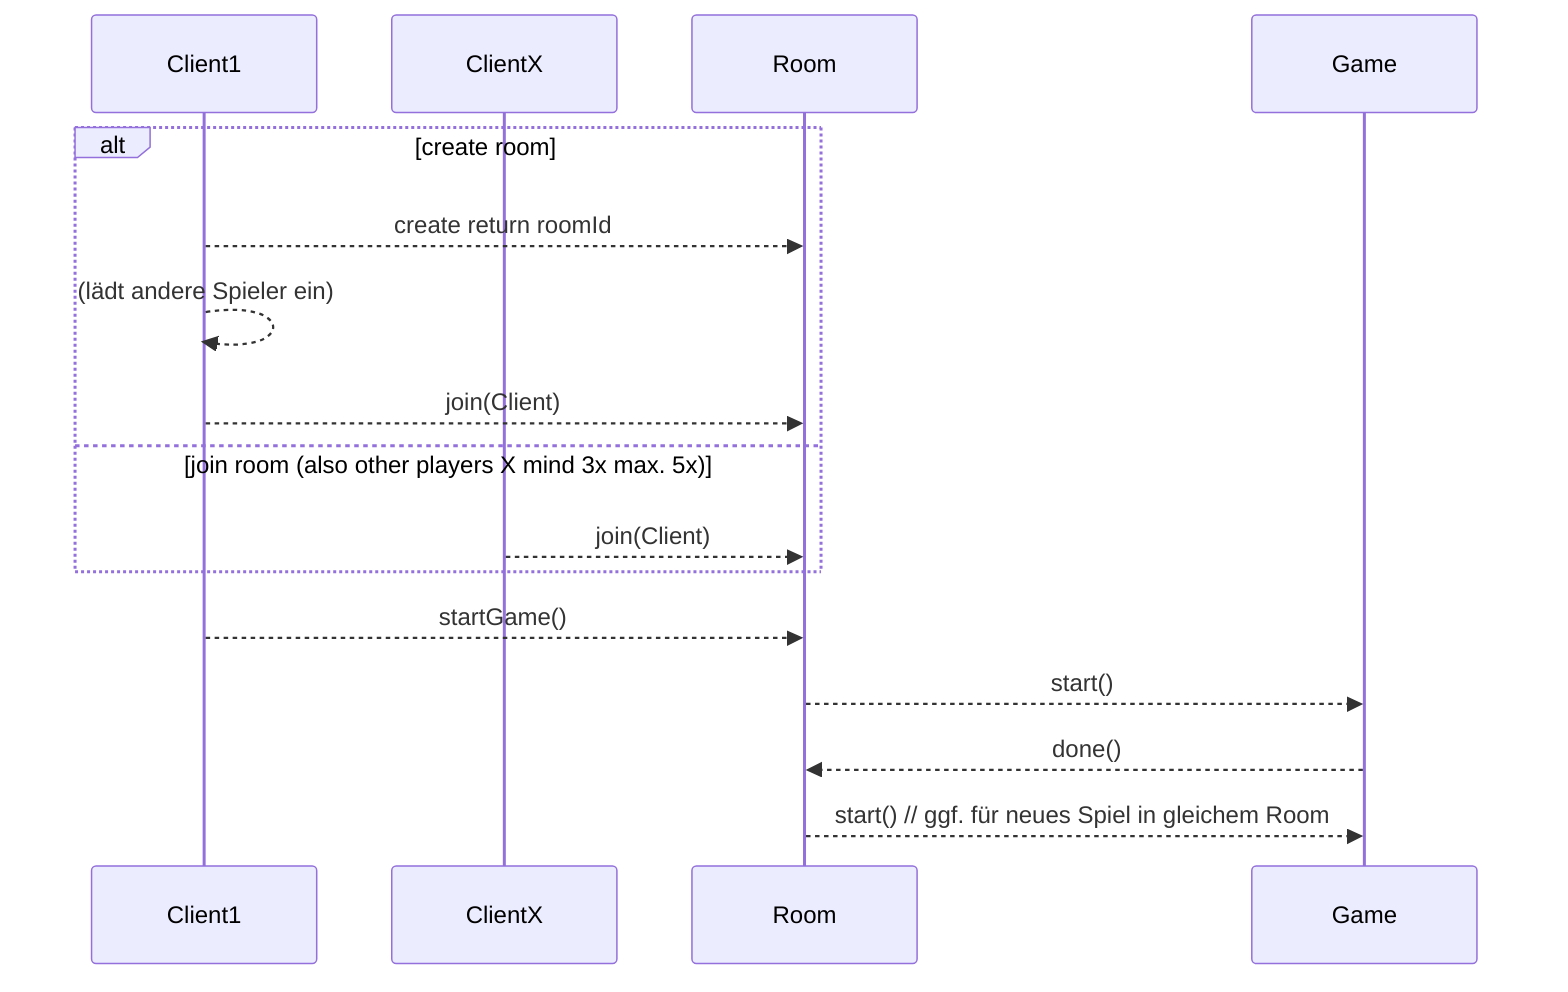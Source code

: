 sequenceDiagram
  participant Client1
  participant ClientX
  participant Room
  participant Game
alt create room
Client1 -->> Room: create return roomId
Client1 -->> Client1: (lädt andere Spieler ein)
Client1 -->> Room: join(Client)
else join room (also other players X mind 3x max. 5x)
ClientX -->> Room: join(Client)
end

Client1 -->> Room: startGame()
Room -->> Game: start()

Game -->> Room: done()
Room -->> Game: start() // ggf. für neues Spiel in gleichem Room